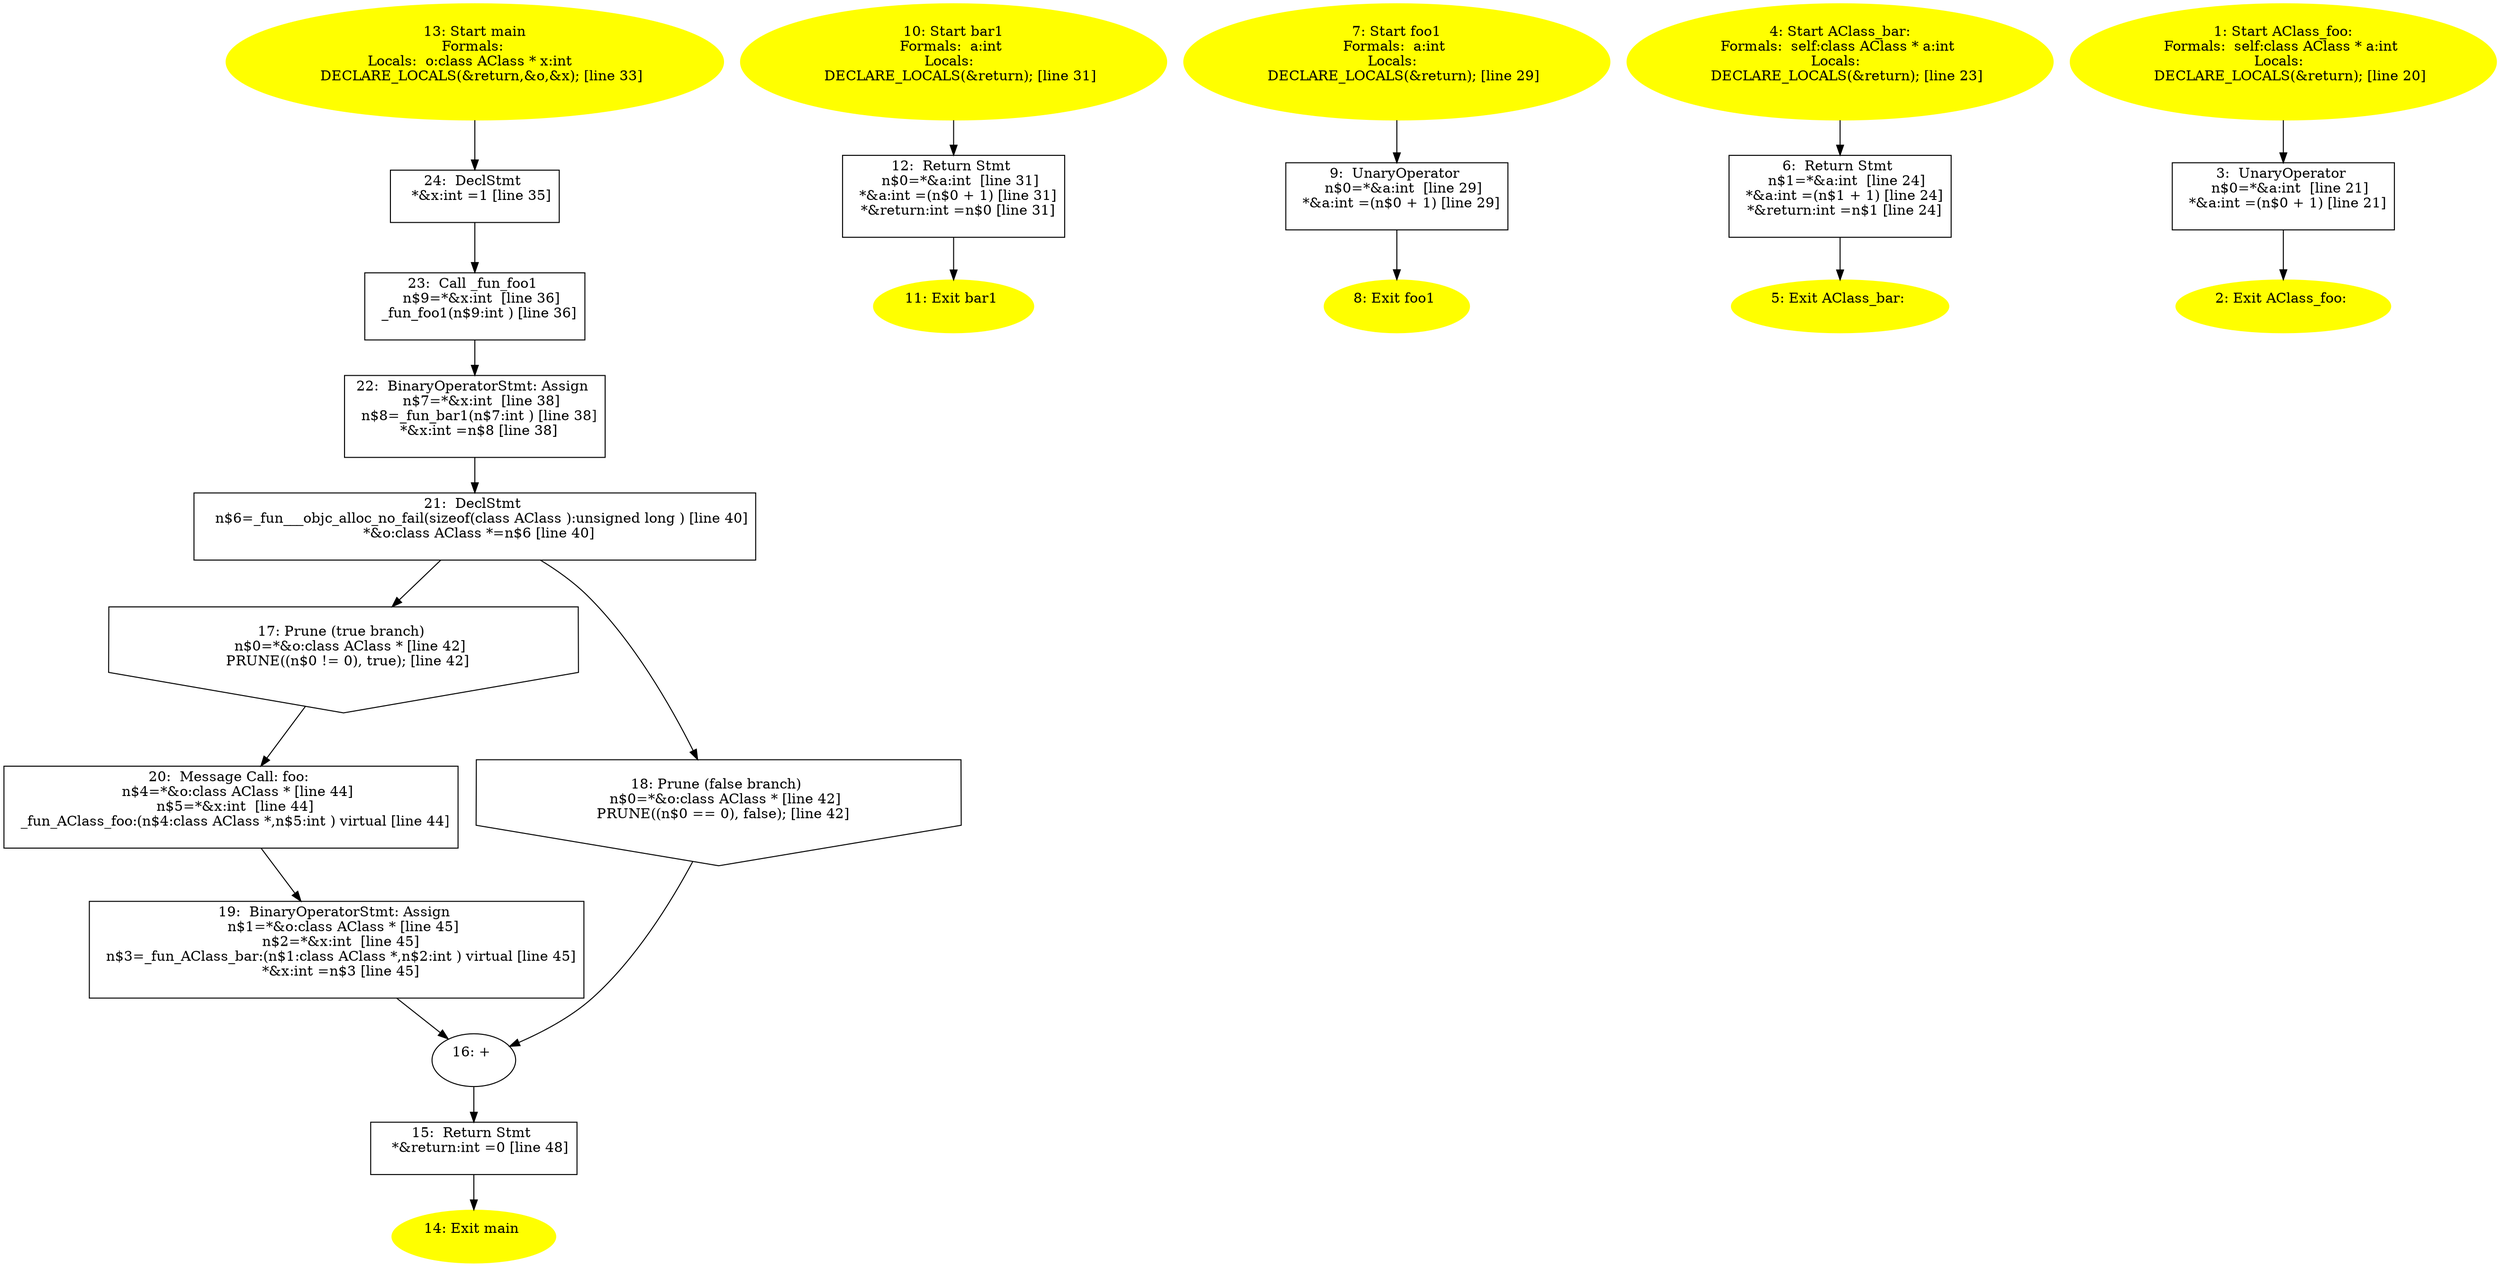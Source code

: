 /* @generated */
digraph iCFG {
24 [label="24:  DeclStmt \n   *&x:int =1 [line 35]\n " shape="box"]
	

	 24 -> 23 ;
23 [label="23:  Call _fun_foo1 \n   n$9=*&x:int  [line 36]\n  _fun_foo1(n$9:int ) [line 36]\n " shape="box"]
	

	 23 -> 22 ;
22 [label="22:  BinaryOperatorStmt: Assign \n   n$7=*&x:int  [line 38]\n  n$8=_fun_bar1(n$7:int ) [line 38]\n  *&x:int =n$8 [line 38]\n " shape="box"]
	

	 22 -> 21 ;
21 [label="21:  DeclStmt \n   n$6=_fun___objc_alloc_no_fail(sizeof(class AClass ):unsigned long ) [line 40]\n  *&o:class AClass *=n$6 [line 40]\n " shape="box"]
	

	 21 -> 17 ;
	 21 -> 18 ;
20 [label="20:  Message Call: foo: \n   n$4=*&o:class AClass * [line 44]\n  n$5=*&x:int  [line 44]\n  _fun_AClass_foo:(n$4:class AClass *,n$5:int ) virtual [line 44]\n " shape="box"]
	

	 20 -> 19 ;
19 [label="19:  BinaryOperatorStmt: Assign \n   n$1=*&o:class AClass * [line 45]\n  n$2=*&x:int  [line 45]\n  n$3=_fun_AClass_bar:(n$1:class AClass *,n$2:int ) virtual [line 45]\n  *&x:int =n$3 [line 45]\n " shape="box"]
	

	 19 -> 16 ;
18 [label="18: Prune (false branch) \n   n$0=*&o:class AClass * [line 42]\n  PRUNE((n$0 == 0), false); [line 42]\n " shape="invhouse"]
	

	 18 -> 16 ;
17 [label="17: Prune (true branch) \n   n$0=*&o:class AClass * [line 42]\n  PRUNE((n$0 != 0), true); [line 42]\n " shape="invhouse"]
	

	 17 -> 20 ;
16 [label="16: + \n  " ]
	

	 16 -> 15 ;
15 [label="15:  Return Stmt \n   *&return:int =0 [line 48]\n " shape="box"]
	

	 15 -> 14 ;
14 [label="14: Exit main \n  " color=yellow style=filled]
	

13 [label="13: Start main\nFormals: \nLocals:  o:class AClass * x:int  \n   DECLARE_LOCALS(&return,&o,&x); [line 33]\n " color=yellow style=filled]
	

	 13 -> 24 ;
12 [label="12:  Return Stmt \n   n$0=*&a:int  [line 31]\n  *&a:int =(n$0 + 1) [line 31]\n  *&return:int =n$0 [line 31]\n " shape="box"]
	

	 12 -> 11 ;
11 [label="11: Exit bar1 \n  " color=yellow style=filled]
	

10 [label="10: Start bar1\nFormals:  a:int \nLocals:  \n   DECLARE_LOCALS(&return); [line 31]\n " color=yellow style=filled]
	

	 10 -> 12 ;
9 [label="9:  UnaryOperator \n   n$0=*&a:int  [line 29]\n  *&a:int =(n$0 + 1) [line 29]\n " shape="box"]
	

	 9 -> 8 ;
8 [label="8: Exit foo1 \n  " color=yellow style=filled]
	

7 [label="7: Start foo1\nFormals:  a:int \nLocals:  \n   DECLARE_LOCALS(&return); [line 29]\n " color=yellow style=filled]
	

	 7 -> 9 ;
6 [label="6:  Return Stmt \n   n$1=*&a:int  [line 24]\n  *&a:int =(n$1 + 1) [line 24]\n  *&return:int =n$1 [line 24]\n " shape="box"]
	

	 6 -> 5 ;
5 [label="5: Exit AClass_bar: \n  " color=yellow style=filled]
	

4 [label="4: Start AClass_bar:\nFormals:  self:class AClass * a:int \nLocals:  \n   DECLARE_LOCALS(&return); [line 23]\n " color=yellow style=filled]
	

	 4 -> 6 ;
3 [label="3:  UnaryOperator \n   n$0=*&a:int  [line 21]\n  *&a:int =(n$0 + 1) [line 21]\n " shape="box"]
	

	 3 -> 2 ;
2 [label="2: Exit AClass_foo: \n  " color=yellow style=filled]
	

1 [label="1: Start AClass_foo:\nFormals:  self:class AClass * a:int \nLocals:  \n   DECLARE_LOCALS(&return); [line 20]\n " color=yellow style=filled]
	

	 1 -> 3 ;
}
